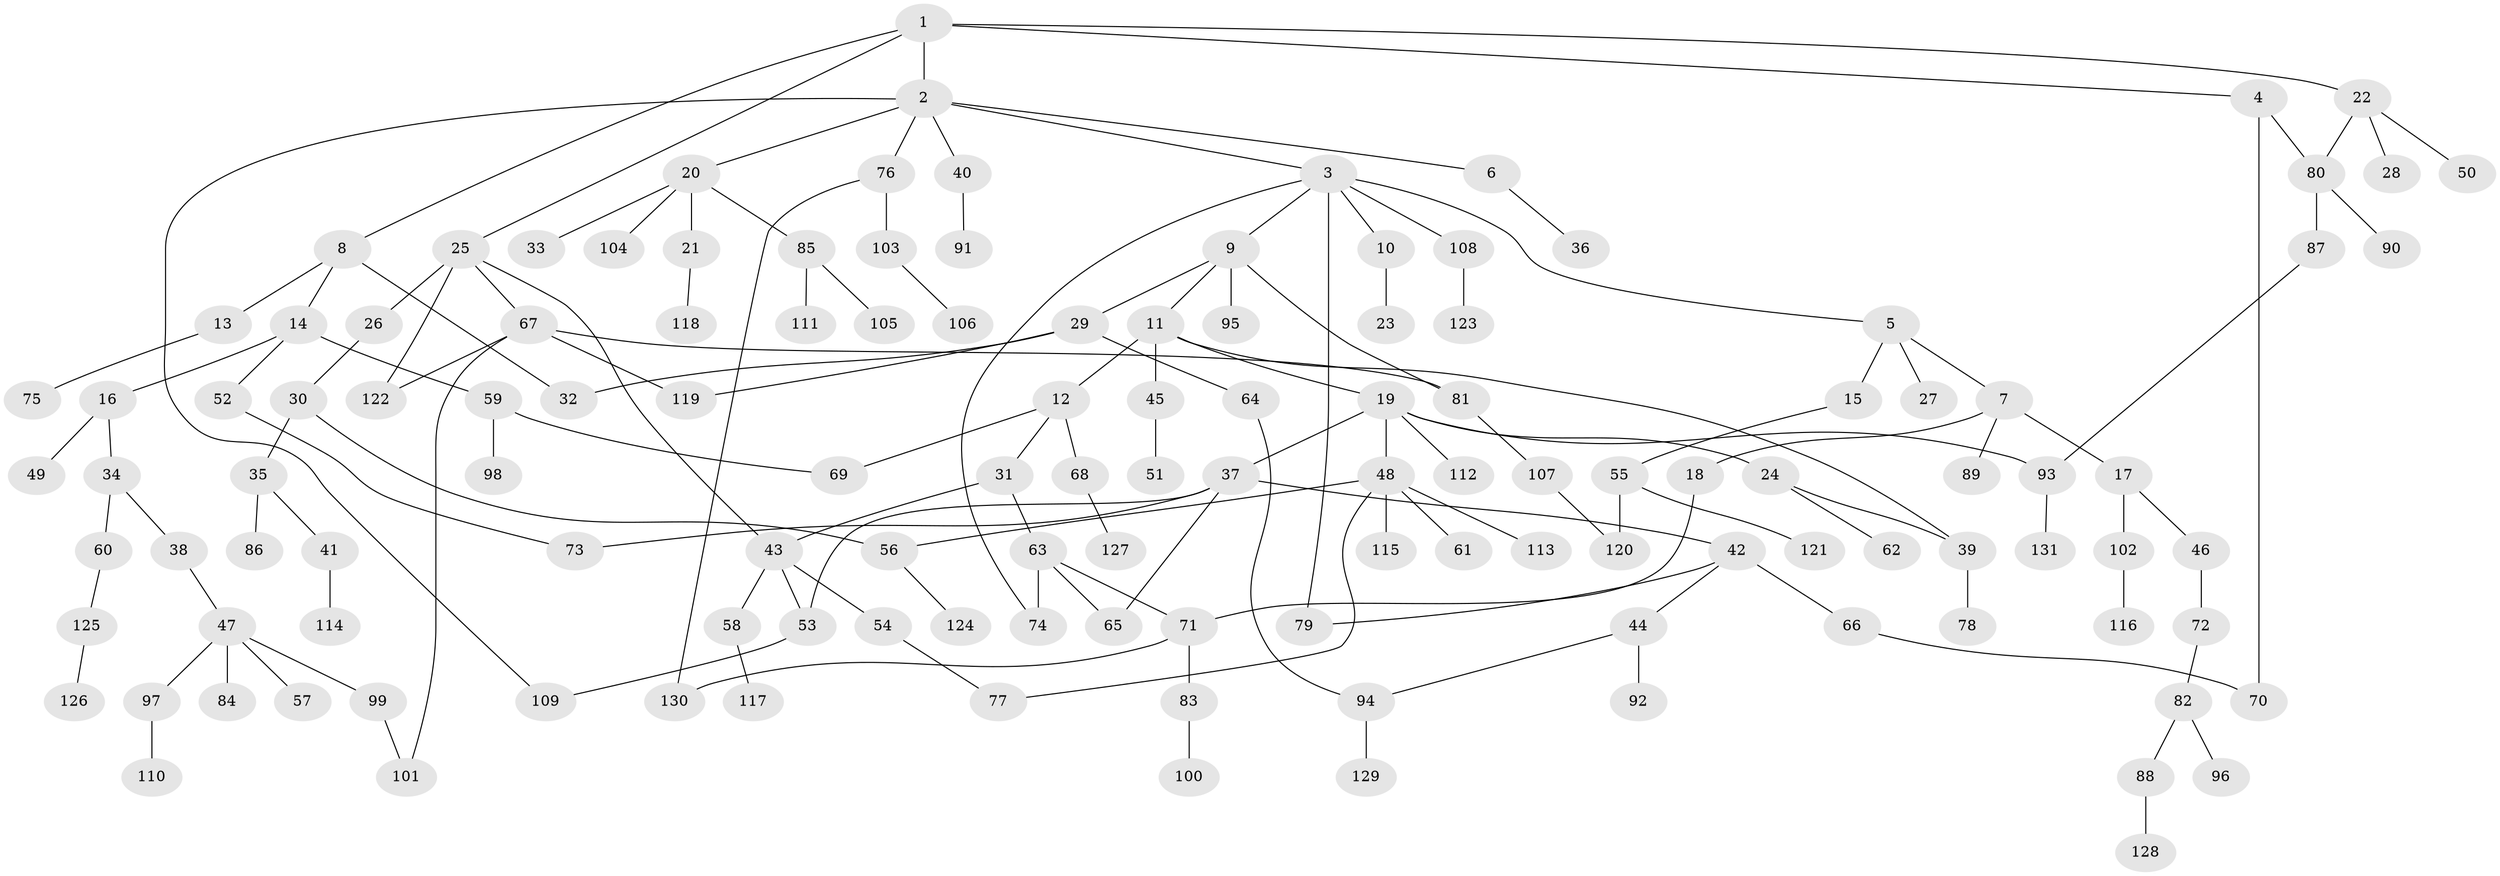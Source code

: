 // coarse degree distribution, {6: 0.06666666666666667, 10: 0.011111111111111112, 7: 0.011111111111111112, 1: 0.3888888888888889, 4: 0.1, 2: 0.24444444444444444, 3: 0.13333333333333333, 5: 0.044444444444444446}
// Generated by graph-tools (version 1.1) at 2025/23/03/03/25 07:23:31]
// undirected, 131 vertices, 153 edges
graph export_dot {
graph [start="1"]
  node [color=gray90,style=filled];
  1;
  2;
  3;
  4;
  5;
  6;
  7;
  8;
  9;
  10;
  11;
  12;
  13;
  14;
  15;
  16;
  17;
  18;
  19;
  20;
  21;
  22;
  23;
  24;
  25;
  26;
  27;
  28;
  29;
  30;
  31;
  32;
  33;
  34;
  35;
  36;
  37;
  38;
  39;
  40;
  41;
  42;
  43;
  44;
  45;
  46;
  47;
  48;
  49;
  50;
  51;
  52;
  53;
  54;
  55;
  56;
  57;
  58;
  59;
  60;
  61;
  62;
  63;
  64;
  65;
  66;
  67;
  68;
  69;
  70;
  71;
  72;
  73;
  74;
  75;
  76;
  77;
  78;
  79;
  80;
  81;
  82;
  83;
  84;
  85;
  86;
  87;
  88;
  89;
  90;
  91;
  92;
  93;
  94;
  95;
  96;
  97;
  98;
  99;
  100;
  101;
  102;
  103;
  104;
  105;
  106;
  107;
  108;
  109;
  110;
  111;
  112;
  113;
  114;
  115;
  116;
  117;
  118;
  119;
  120;
  121;
  122;
  123;
  124;
  125;
  126;
  127;
  128;
  129;
  130;
  131;
  1 -- 2;
  1 -- 4;
  1 -- 8;
  1 -- 22;
  1 -- 25;
  2 -- 3;
  2 -- 6;
  2 -- 20;
  2 -- 40;
  2 -- 76;
  2 -- 109;
  3 -- 5;
  3 -- 9;
  3 -- 10;
  3 -- 74;
  3 -- 108;
  3 -- 79;
  4 -- 70;
  4 -- 80;
  5 -- 7;
  5 -- 15;
  5 -- 27;
  6 -- 36;
  7 -- 17;
  7 -- 18;
  7 -- 89;
  8 -- 13;
  8 -- 14;
  8 -- 32;
  9 -- 11;
  9 -- 29;
  9 -- 81;
  9 -- 95;
  10 -- 23;
  11 -- 12;
  11 -- 19;
  11 -- 39;
  11 -- 45;
  12 -- 31;
  12 -- 68;
  12 -- 69;
  13 -- 75;
  14 -- 16;
  14 -- 52;
  14 -- 59;
  15 -- 55;
  16 -- 34;
  16 -- 49;
  17 -- 46;
  17 -- 102;
  18 -- 71;
  19 -- 24;
  19 -- 37;
  19 -- 48;
  19 -- 93;
  19 -- 112;
  20 -- 21;
  20 -- 33;
  20 -- 85;
  20 -- 104;
  21 -- 118;
  22 -- 28;
  22 -- 50;
  22 -- 80;
  24 -- 62;
  24 -- 39;
  25 -- 26;
  25 -- 43;
  25 -- 67;
  25 -- 122;
  26 -- 30;
  29 -- 32;
  29 -- 64;
  29 -- 119;
  30 -- 35;
  30 -- 56;
  31 -- 63;
  31 -- 43;
  34 -- 38;
  34 -- 60;
  35 -- 41;
  35 -- 86;
  37 -- 42;
  37 -- 65;
  37 -- 73;
  37 -- 53;
  38 -- 47;
  39 -- 78;
  40 -- 91;
  41 -- 114;
  42 -- 44;
  42 -- 66;
  42 -- 79;
  43 -- 53;
  43 -- 54;
  43 -- 58;
  44 -- 92;
  44 -- 94;
  45 -- 51;
  46 -- 72;
  47 -- 57;
  47 -- 84;
  47 -- 97;
  47 -- 99;
  48 -- 61;
  48 -- 77;
  48 -- 113;
  48 -- 115;
  48 -- 56;
  52 -- 73;
  53 -- 109;
  54 -- 77;
  55 -- 120;
  55 -- 121;
  56 -- 124;
  58 -- 117;
  59 -- 98;
  59 -- 69;
  60 -- 125;
  63 -- 74;
  63 -- 65;
  63 -- 71;
  64 -- 94;
  66 -- 70;
  67 -- 119;
  67 -- 101;
  67 -- 81;
  67 -- 122;
  68 -- 127;
  71 -- 83;
  71 -- 130;
  72 -- 82;
  76 -- 103;
  76 -- 130;
  80 -- 87;
  80 -- 90;
  81 -- 107;
  82 -- 88;
  82 -- 96;
  83 -- 100;
  85 -- 105;
  85 -- 111;
  87 -- 93;
  88 -- 128;
  93 -- 131;
  94 -- 129;
  97 -- 110;
  99 -- 101;
  102 -- 116;
  103 -- 106;
  107 -- 120;
  108 -- 123;
  125 -- 126;
}

